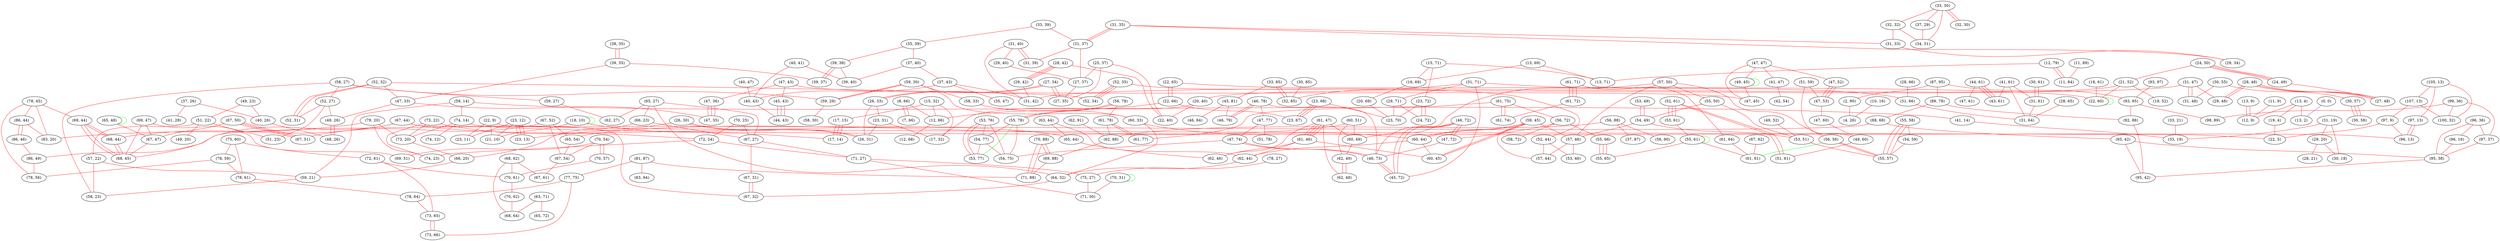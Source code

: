 graph "" {
"(87, 95)";
"(52, 35)";
"(57, 50)";
"(31, 19)";
"(13, 4)";
"(49, 23)";
"(19, 4)";
"(13, 69)";
"(40, 41)";
"(56, 78)";
"(15, 71)";
"(46, 78)";
"(58, 27)";
"(63, 71)";
"(70, 31)";
"(33, 30)";
"(24, 50)";
"(31, 71)";
"(67, 44)";
"(28, 48)";
"(65, 27)";
"(75, 60)";
"(78, 45)";
"(52, 32)";
"(55, 78)";
"(56, 88)";
"(8, 66)";
"(60, 51)";
"(51, 22)";
"(33, 39)";
"(56, 56)";
"(31, 35)";
"(22, 65)";
"(11, 89)";
"(105, 13)";
"(79, 20)";
"(86, 44)";
"(69, 44)";
"(81, 87)";
"(23, 72)";
"(69, 47)";
"(78, 59)";
"(93, 97)";
"(18, 61)";
"(47, 77)";
"(89, 78)";
"(70, 54)";
"(44, 61)";
"(88, 68)";
"(37, 29)";
"(52, 27)";
"(18, 10)";
"(33, 85)";
"(22, 66)";
"(55, 58)";
"(24, 49)";
"(29, 20)";
"(51, 59)";
"(67, 62)";
"(38, 35)";
"(45, 81)";
"(70, 25)";
"(47, 61)";
"(40, 47)";
"(52, 34)";
"(53, 49)";
"(27, 34)";
"(77, 75)";
"(99, 36)";
"(47, 47)";
"(55, 50)";
"(70, 88)";
"(62, 91)";
"(32, 32)";
"(31, 40)";
"(37, 26)";
"(29, 40)";
"(78, 61)";
"(31, 37)";
"(30, 55)";
"(51, 78)";
"(59, 45)";
"(41, 61)";
"(22, 9)";
"(0, 0)";
"(59, 30)";
"(49, 45)";
"(23, 12)";
"(53, 76)";
"(61, 47)";
"(68, 62)";
"(107, 13)";
"(63, 44)";
"(12, 79)";
"(52, 44)";
"(16, 69)";
"(59, 14)";
"(30, 85)";
"(28, 66)";
"(54, 59)";
"(28, 42)";
"(31, 47)";
"(47, 74)";
"(61, 75)";
"(96, 36)";
"(74, 14)";
"(46, 79)";
"(97, 9)";
"(21, 10)";
"(100, 32)";
"(54, 49)";
"(56, 72)";
"(59, 29)";
"(23, 68)";
"(39, 35)";
"(21, 52)";
"(26, 33)";
"(47, 52)";
"(73, 22)";
"(57, 46)";
"(11, 9)";
"(49, 52)";
"(47, 33)";
"(70, 57)";
"(26, 30)";
"(41, 28)";
"(57, 44)";
"(61, 78)";
"(35, 39)";
"(57, 22)";
"(46, 72)";
"(37, 40)";
"(52, 61)";
"(78, 64)";
"(54, 77)";
"(34, 31)";
"(25, 37)";
"(39, 38)";
"(53, 61)";
"(43, 61)";
"(66, 23)";
"(47, 43)";
"(65, 72)";
"(96, 16)";
"(47, 36)";
"(13, 9)";
"(37, 87)";
"(67, 27)";
"(83, 94)";
"(31, 33)";
"(53, 46)";
"(47, 53)";
"(32, 85)";
"(23, 31)";
"(73, 20)";
"(37, 43)";
"(15, 32)";
"(86, 46)";
"(27, 48)";
"(67, 50)";
"(39, 37)";
"(72, 61)";
"(49, 20)";
"(27, 37)";
"(72, 24)";
"(2, 90)";
"(30, 18)";
"(12, 9)";
"(62, 88)";
"(17, 15)";
"(67, 52)";
"(65, 44)";
"(61, 71)";
"(60, 49)";
"(61, 72)";
"(58, 33)";
"(41, 47)";
"(97, 13)";
"(86, 49)";
"(93, 95)";
"(83, 20)";
"(30, 61)";
"(68, 44)";
"(31, 66)";
"(20, 40)";
"(54, 75)";
"(11, 84)";
"(49, 26)";
"(42, 54)";
"(39, 40)";
"(29, 48)";
"(45, 43)";
"(47, 45)";
"(13, 2)";
"(70, 61)";
"(40, 43)";
"(55, 61)";
"(29, 42)";
"(69, 88)";
"(61, 46)";
"(60, 33)";
"(46, 84)";
"(60, 44)";
"(30, 57)";
"(12, 66)";
"(30, 58)";
"(41, 14)";
"(58, 72)";
"(10, 16)";
"(62, 49)";
"(56, 90)";
"(61, 64)";
"(70, 62)";
"(26, 31)";
"(67, 31)";
"(13, 71)";
"(47, 72)";
"(61, 77)";
"(65, 54)";
"(32, 30)";
"(46, 73)";
"(53, 51)";
"(19, 52)";
"(78, 27)";
"(67, 51)";
"(29, 71)";
"(62, 48)";
"(59, 27)";
"(67, 54)";
"(62, 44)";
"(71, 27)";
"(67, 61)";
"(93, 42)";
"(66, 20)";
"(55, 66)";
"(29, 34)";
"(74, 23)";
"(47, 35)";
"(22, 40)";
"(98, 89)";
"(75, 27)";
"(20, 69)";
"(51, 23)";
"(73, 65)";
"(68, 64)";
"(62, 46)";
"(33, 21)";
"(40, 26)";
"(31, 61)";
"(61, 61)";
"(59, 21)";
"(58, 23)";
"(23, 11)";
"(71, 88)";
"(4, 26)";
"(47, 60)";
"(97, 37)";
"(71, 30)";
"(12, 68)";
"(55, 65)";
"(17, 14)";
"(65, 48)";
"(31, 42)";
"(55, 57)";
"(62, 27)";
"(35, 47)";
"(24, 72)";
"(31, 39)";
"(67, 47)";
"(96, 13)";
"(17, 32)";
"(31, 48)";
"(95, 38)";
"(69, 51)";
"(68, 45)";
"(23, 67)";
"(78, 56)";
"(28, 65)";
"(44, 43)";
"(22, 60)";
"(27, 35)";
"(7, 66)";
"(92, 88)";
"(60, 45)";
"(49, 60)";
"(73, 66)";
"(52, 31)";
"(51, 61)";
"(64, 32)";
"(74, 12)";
"(22, 5)";
"(58, 30)";
"(28, 21)";
"(67, 32)";
"(33, 19)";
"(48, 26)";
"(45, 72)";
"(61, 74)";
"(23, 70)";
"(23, 13)";
"(31, 64)";
"(53, 77)";
"(95, 42)";
"(87, 95)" -- "(93, 95)"  [color=red, key=0, weight=1];
"(87, 95)" -- "(89, 78)"  [color=red, key=0, weight=1];
"(87, 95)" -- "(2, 90)"  [color=red, key=0, weight=1];
"(52, 35)" -- "(52, 34)"  [color=red, key=0, weight=1];
"(52, 35)" -- "(52, 34)"  [color=red, key=1, weight=1];
"(52, 35)" -- "(52, 34)"  [color=red, key=2, weight=1];
"(52, 35)" -- "(52, 44)"  [color=red, key=0, weight=1];
"(57, 50)" -- "(57, 46)"  [color=red, key=0, weight=1];
"(57, 50)" -- "(56, 56)"  [color=red, key=0, weight=1];
"(57, 50)" -- "(60, 49)"  [color=red, key=0, weight=1];
"(57, 50)" -- "(55, 50)"  [color=red, key=0, weight=1];
"(31, 19)" -- "(30, 18)"  [color=red, key=0, weight=1];
"(31, 19)" -- "(29, 20)"  [color=red, key=0, weight=1];
"(31, 19)" -- "(33, 19)"  [color=red, key=0, weight=1];
"(13, 4)" -- "(13, 2)"  [color=red, key=0, weight=1];
"(13, 4)" -- "(12, 9)"  [color=red, key=0, weight=1];
"(13, 4)" -- "(19, 4)"  [color=red, key=0, weight=1];
"(49, 23)" -- "(40, 26)"  [color=red, key=0, weight=1];
"(49, 23)" -- "(51, 22)"  [color=red, key=0, weight=1];
"(19, 4)" -- "(22, 5)"  [color=red, key=0, weight=1];
"(13, 69)" -- "(13, 71)"  [color=red, key=0, weight=1];
"(13, 69)" -- "(16, 69)"  [color=red, key=0, weight=1];
"(40, 41)" -- "(40, 43)"  [color=red, key=0, weight=1];
"(40, 41)" -- "(39, 40)"  [color=red, key=0, weight=1];
"(56, 78)" -- "(61, 78)"  [color=red, key=0, weight=1];
"(56, 78)" -- "(55, 78)"  [color=red, key=0, weight=1];
"(56, 78)" -- "(55, 78)"  [color=red, key=1, weight=1];
"(15, 71)" -- "(16, 69)"  [color=red, key=0, weight=1];
"(15, 71)" -- "(13, 71)"  [color=red, key=0, weight=1];
"(15, 71)" -- "(23, 72)"  [color=red, key=0, weight=1];
"(46, 78)" -- "(46, 73)"  [color=red, key=0, weight=1];
"(46, 78)" -- "(47, 77)"  [color=red, key=0, weight=1];
"(46, 78)" -- "(46, 79)"  [color=red, key=0, weight=1];
"(46, 78)" -- "(46, 79)"  [color=red, key=1, weight=1];
"(58, 27)" -- "(58, 23)"  [color=red, key=0, weight=1];
"(58, 27)" -- "(59, 27)"  [color=red, key=0, weight=1];
"(58, 27)" -- "(52, 27)"  [color=red, key=0, weight=1];
"(58, 27)" -- "(59, 29)"  [color=red, key=0, weight=1];
"(63, 71)" -- "(65, 72)"  [color=red, key=0, weight=1];
"(63, 71)" -- "(68, 64)"  [color=red, key=0, weight=1];
"(70, 31)" -- "(71, 30)"  [color=red, key=0, weight=1];
"(70, 31)" -- "(70, 31)"  [color=green, key=0, weight=2];
"(33, 30)" -- "(34, 31)"  [color=red, key=0, weight=1];
"(33, 30)" -- "(32, 30)"  [color=red, key=0, weight=1];
"(33, 30)" -- "(32, 30)"  [color=red, key=1, weight=1];
"(33, 30)" -- "(32, 32)"  [color=red, key=0, weight=1];
"(33, 30)" -- "(37, 29)"  [color=red, key=0, weight=1];
"(24, 50)" -- "(24, 49)"  [color=red, key=0, weight=1];
"(24, 50)" -- "(24, 49)"  [color=red, key=1, weight=1];
"(24, 50)" -- "(24, 49)"  [color=red, key=2, weight=1];
"(24, 50)" -- "(21, 52)"  [color=red, key=0, weight=1];
"(31, 71)" -- "(29, 71)"  [color=red, key=0, weight=1];
"(31, 71)" -- "(32, 85)"  [color=red, key=0, weight=1];
"(31, 71)" -- "(31, 66)"  [color=red, key=0, weight=1];
"(31, 71)" -- "(45, 72)"  [color=red, key=0, weight=1];
"(67, 44)" -- "(67, 32)"  [color=red, key=0, weight=1];
"(67, 44)" -- "(68, 45)"  [color=red, key=0, weight=1];
"(67, 44)" -- "(68, 44)"  [color=red, key=0, weight=1];
"(67, 44)" -- "(65, 44)"  [color=red, key=0, weight=1];
"(28, 48)" -- "(27, 48)"  [color=red, key=0, weight=1];
"(28, 48)" -- "(27, 48)"  [color=red, key=1, weight=1];
"(28, 48)" -- "(27, 48)"  [color=red, key=2, weight=1];
"(28, 48)" -- "(29, 48)"  [color=red, key=0, weight=1];
"(28, 48)" -- "(29, 48)"  [color=red, key=1, weight=1];
"(65, 27)" -- "(66, 23)"  [color=red, key=0, weight=1];
"(65, 27)" -- "(62, 27)"  [color=red, key=0, weight=1];
"(65, 27)" -- "(64, 32)"  [color=red, key=0, weight=1];
"(65, 27)" -- "(67, 27)"  [color=red, key=0, weight=1];
"(75, 60)" -- "(78, 59)"  [color=red, key=0, weight=1];
"(75, 60)" -- "(72, 61)"  [color=red, key=0, weight=1];
"(75, 60)" -- "(78, 61)"  [color=red, key=0, weight=1];
"(78, 45)" -- "(86, 44)"  [color=red, key=0, weight=1];
"(78, 45)" -- "(69, 44)"  [color=red, key=0, weight=1];
"(78, 45)" -- "(83, 20)"  [color=red, key=0, weight=1];
"(78, 45)" -- "(78, 56)"  [color=red, key=0, weight=1];
"(52, 32)" -- "(52, 34)"  [color=red, key=0, weight=1];
"(52, 32)" -- "(52, 31)"  [color=red, key=0, weight=1];
"(52, 32)" -- "(52, 31)"  [color=red, key=1, weight=1];
"(52, 32)" -- "(47, 33)"  [color=red, key=0, weight=1];
"(55, 78)" -- "(54, 75)"  [color=red, key=0, weight=1];
"(55, 78)" -- "(53, 77)"  [color=green, key=0, weight=2];
"(55, 78)" -- "(54, 77)"  [color=red, key=0, weight=1];
"(56, 88)" -- "(37, 87)"  [color=red, key=0, weight=1];
"(56, 88)" -- "(62, 88)"  [color=red, key=0, weight=1];
"(56, 88)" -- "(56, 90)"  [color=red, key=0, weight=1];
"(8, 66)" -- "(12, 66)"  [color=red, key=0, weight=1];
"(8, 66)" -- "(7, 66)"  [color=red, key=0, weight=1];
"(8, 66)" -- "(7, 66)"  [color=red, key=1, weight=1];
"(60, 51)" -- "(65, 54)"  [color=red, key=0, weight=1];
"(60, 51)" -- "(62, 49)"  [color=red, key=0, weight=1];
"(60, 51)" -- "(60, 49)"  [color=red, key=0, weight=1];
"(51, 22)" -- "(51, 23)"  [color=red, key=0, weight=1];
"(51, 22)" -- "(57, 22)"  [color=red, key=0, weight=1];
"(51, 22)" -- "(49, 20)"  [color=red, key=0, weight=1];
"(33, 39)" -- "(35, 39)"  [color=red, key=0, weight=1];
"(33, 39)" -- "(31, 37)"  [color=red, key=0, weight=1];
"(56, 56)" -- "(61, 61)"  [color=green, key=0, weight=2];
"(56, 56)" -- "(55, 57)"  [color=red, key=0, weight=1];
"(56, 56)" -- "(55, 57)"  [color=red, key=1, weight=1];
"(31, 35)" -- "(31, 37)"  [color=red, key=0, weight=1];
"(31, 35)" -- "(31, 37)"  [color=red, key=1, weight=1];
"(31, 35)" -- "(29, 34)"  [color=red, key=0, weight=1];
"(31, 35)" -- "(31, 33)"  [color=red, key=0, weight=1];
"(22, 65)" -- "(22, 60)"  [color=red, key=0, weight=1];
"(22, 65)" -- "(22, 66)"  [color=red, key=0, weight=1];
"(22, 65)" -- "(22, 66)"  [color=red, key=1, weight=1];
"(11, 89)" -- "(11, 84)"  [color=red, key=0, weight=1];
"(105, 13)" -- "(97, 13)"  [color=red, key=0, weight=1];
"(105, 13)" -- "(100, 32)"  [color=red, key=0, weight=1];
"(105, 13)" -- "(107, 13)"  [color=red, key=0, weight=1];
"(79, 20)" -- "(74, 23)"  [color=red, key=0, weight=1];
"(79, 20)" -- "(83, 20)"  [color=red, key=0, weight=1];
"(79, 20)" -- "(73, 20)"  [color=red, key=0, weight=1];
"(86, 44)" -- "(83, 20)"  [color=red, key=0, weight=1];
"(86, 44)" -- "(86, 46)"  [color=red, key=0, weight=1];
"(86, 44)" -- "(86, 46)"  [color=red, key=1, weight=1];
"(69, 44)" -- "(68, 45)"  [color=red, key=0, weight=1];
"(69, 44)" -- "(68, 45)"  [color=red, key=1, weight=1];
"(69, 44)" -- "(68, 44)"  [color=red, key=0, weight=1];
"(69, 44)" -- "(68, 44)"  [color=red, key=1, weight=1];
"(81, 87)" -- "(71, 88)"  [color=red, key=0, weight=1];
"(81, 87)" -- "(83, 94)"  [color=red, key=0, weight=1];
"(81, 87)" -- "(77, 75)"  [color=red, key=0, weight=1];
"(23, 72)" -- "(23, 70)"  [color=red, key=0, weight=1];
"(23, 72)" -- "(24, 72)"  [color=red, key=0, weight=1];
"(23, 72)" -- "(24, 72)"  [color=red, key=1, weight=1];
"(69, 47)" -- "(68, 45)"  [color=red, key=0, weight=1];
"(69, 47)" -- "(67, 47)"  [color=red, key=0, weight=1];
"(69, 47)" -- "(69, 51)"  [color=red, key=0, weight=1];
"(78, 59)" -- "(78, 56)"  [color=red, key=0, weight=1];
"(78, 59)" -- "(78, 61)"  [color=red, key=0, weight=1];
"(93, 97)" -- "(93, 95)"  [color=red, key=0, weight=1];
"(18, 61)" -- "(22, 60)"  [color=red, key=0, weight=1];
"(47, 77)" -- "(51, 78)"  [color=red, key=0, weight=1];
"(47, 77)" -- "(47, 74)"  [color=red, key=0, weight=1];
"(89, 78)" -- "(88, 68)"  [color=red, key=0, weight=1];
"(89, 78)" -- "(92, 88)"  [color=red, key=0, weight=1];
"(70, 54)" -- "(70, 57)"  [color=red, key=0, weight=1];
"(70, 54)" -- "(70, 57)"  [color=red, key=1, weight=1];
"(70, 54)" -- "(67, 54)"  [color=red, key=0, weight=1];
"(70, 54)" -- "(69, 51)"  [color=red, key=0, weight=1];
"(44, 61)" -- "(47, 61)"  [color=red, key=0, weight=1];
"(44, 61)" -- "(43, 61)"  [color=red, key=0, weight=1];
"(44, 61)" -- "(43, 61)"  [color=red, key=1, weight=1];
"(44, 61)" -- "(43, 61)"  [color=red, key=2, weight=1];
"(88, 68)" -- "(86, 49)"  [color=red, key=0, weight=1];
"(88, 68)" -- "(93, 42)"  [color=red, key=0, weight=1];
"(37, 29)" -- "(34, 31)"  [color=red, key=0, weight=1];
"(52, 27)" -- "(49, 26)"  [color=red, key=0, weight=1];
"(52, 27)" -- "(51, 23)"  [color=red, key=0, weight=1];
"(52, 27)" -- "(52, 31)"  [color=red, key=0, weight=1];
"(18, 10)" -- "(21, 10)"  [color=red, key=0, weight=1];
"(18, 10)" -- "(17, 14)"  [color=red, key=0, weight=1];
"(18, 10)" -- "(18, 10)"  [color=green, key=0, weight=2];
"(33, 85)" -- "(45, 81)"  [color=red, key=0, weight=1];
"(33, 85)" -- "(32, 85)"  [color=red, key=0, weight=1];
"(33, 85)" -- "(32, 85)"  [color=red, key=1, weight=1];
"(22, 66)" -- "(12, 66)"  [color=red, key=0, weight=1];
"(22, 66)" -- "(23, 67)"  [color=red, key=0, weight=1];
"(55, 58)" -- "(54, 59)"  [color=red, key=0, weight=1];
"(55, 58)" -- "(55, 57)"  [color=red, key=0, weight=1];
"(55, 58)" -- "(55, 57)"  [color=red, key=1, weight=1];
"(55, 58)" -- "(55, 57)"  [color=red, key=2, weight=1];
"(24, 49)" -- "(27, 48)"  [color=red, key=0, weight=1];
"(29, 20)" -- "(28, 21)"  [color=red, key=0, weight=1];
"(29, 20)" -- "(30, 18)"  [color=red, key=0, weight=1];
"(51, 59)" -- "(47, 53)"  [color=red, key=0, weight=1];
"(51, 59)" -- "(49, 60)"  [color=red, key=0, weight=1];
"(67, 62)" -- "(61, 61)"  [color=red, key=0, weight=1];
"(38, 35)" -- "(39, 35)"  [color=red, key=0, weight=1];
"(38, 35)" -- "(39, 35)"  [color=red, key=1, weight=1];
"(45, 81)" -- "(46, 79)"  [color=red, key=0, weight=1];
"(45, 81)" -- "(46, 84)"  [color=red, key=0, weight=1];
"(70, 25)" -- "(72, 24)"  [color=red, key=0, weight=1];
"(70, 25)" -- "(67, 27)"  [color=red, key=0, weight=1];
"(40, 47)" -- "(40, 43)"  [color=red, key=0, weight=1];
"(53, 49)" -- "(54, 49)"  [color=red, key=0, weight=1];
"(53, 49)" -- "(54, 49)"  [color=red, key=1, weight=1];
"(27, 34)" -- "(27, 35)"  [color=red, key=0, weight=1];
"(27, 34)" -- "(27, 35)"  [color=red, key=1, weight=1];
"(27, 34)" -- "(26, 33)"  [color=red, key=0, weight=1];
"(27, 34)" -- "(26, 33)"  [color=red, key=1, weight=1];
"(77, 75)" -- "(73, 66)"  [color=red, key=0, weight=1];
"(77, 75)" -- "(78, 64)"  [color=red, key=0, weight=1];
"(99, 36)" -- "(97, 37)"  [color=red, key=0, weight=1];
"(99, 36)" -- "(98, 89)"  [color=red, key=0, weight=1];
"(99, 36)" -- "(100, 32)"  [color=red, key=0, weight=1];
"(47, 47)" -- "(47, 52)"  [color=red, key=0, weight=1];
"(47, 47)" -- "(49, 45)"  [color=red, key=0, weight=1];
"(47, 47)" -- "(47, 45)"  [color=red, key=0, weight=1];
"(47, 47)" -- "(41, 47)"  [color=red, key=0, weight=1];
"(55, 50)" -- "(54, 49)"  [color=red, key=0, weight=1];
"(55, 50)" -- "(53, 51)"  [color=red, key=0, weight=1];
"(70, 88)" -- "(71, 88)"  [color=red, key=0, weight=1];
"(70, 88)" -- "(71, 88)"  [color=red, key=1, weight=1];
"(70, 88)" -- "(69, 88)"  [color=red, key=0, weight=1];
"(70, 88)" -- "(69, 88)"  [color=red, key=1, weight=1];
"(62, 91)" -- "(62, 88)"  [color=red, key=0, weight=1];
"(32, 32)" -- "(34, 31)"  [color=red, key=0, weight=1];
"(32, 32)" -- "(31, 33)"  [color=red, key=0, weight=1];
"(31, 40)" -- "(29, 40)"  [color=red, key=0, weight=1];
"(31, 40)" -- "(31, 42)"  [color=red, key=0, weight=1];
"(31, 40)" -- "(31, 39)"  [color=red, key=0, weight=1];
"(31, 40)" -- "(31, 39)"  [color=red, key=1, weight=1];
"(37, 26)" -- "(40, 26)"  [color=red, key=0, weight=1];
"(37, 26)" -- "(41, 28)"  [color=red, key=0, weight=1];
"(29, 40)" -- "(27, 37)"  [color=red, key=0, weight=1];
"(78, 61)" -- "(78, 64)"  [color=red, key=0, weight=1];
"(31, 37)" -- "(31, 39)"  [color=red, key=0, weight=1];
"(31, 37)" -- "(27, 37)"  [color=red, key=0, weight=1];
"(30, 55)" -- "(30, 57)"  [color=red, key=0, weight=1];
"(30, 55)" -- "(31, 48)"  [color=red, key=0, weight=1];
"(59, 45)" -- "(60, 45)"  [color=red, key=0, weight=1];
"(59, 45)" -- "(60, 45)"  [color=red, key=1, weight=1];
"(59, 45)" -- "(60, 44)"  [color=red, key=0, weight=1];
"(59, 45)" -- "(60, 44)"  [color=red, key=1, weight=1];
"(59, 45)" -- "(57, 46)"  [color=red, key=0, weight=1];
"(59, 45)" -- "(57, 44)"  [color=red, key=0, weight=1];
"(41, 61)" -- "(31, 61)"  [color=red, key=0, weight=1];
"(41, 61)" -- "(31, 64)"  [color=red, key=0, weight=1];
"(41, 61)" -- "(43, 61)"  [color=red, key=0, weight=1];
"(22, 9)" -- "(23, 11)"  [color=red, key=0, weight=1];
"(22, 9)" -- "(21, 10)"  [color=red, key=0, weight=1];
"(22, 9)" -- "(22, 5)"  [color=red, key=0, weight=1];
"(0, 0)" -- "(13, 2)"  [color=purple, key=0, weight=4];
"(59, 30)" -- "(60, 33)"  [color=red, key=0, weight=1];
"(59, 30)" -- "(58, 33)"  [color=red, key=0, weight=1];
"(59, 30)" -- "(59, 29)"  [color=red, key=0, weight=1];
"(59, 30)" -- "(59, 29)"  [color=red, key=1, weight=1];
"(49, 45)" -- "(49, 45)"  [color=green, key=0, weight=2];
"(49, 45)" -- "(47, 45)"  [color=red, key=0, weight=1];
"(23, 12)" -- "(23, 11)"  [color=red, key=0, weight=1];
"(23, 12)" -- "(23, 13)"  [color=red, key=0, weight=1];
"(23, 12)" -- "(23, 13)"  [color=red, key=1, weight=1];
"(23, 12)" -- "(23, 13)"  [color=red, key=2, weight=1];
"(23, 12)" -- "(21, 10)"  [color=red, key=0, weight=1];
"(53, 76)" -- "(54, 75)"  [color=red, key=0, weight=1];
"(53, 76)" -- "(53, 77)"  [color=red, key=0, weight=1];
"(53, 76)" -- "(53, 77)"  [color=red, key=1, weight=1];
"(53, 76)" -- "(54, 77)"  [color=red, key=0, weight=1];
"(61, 47)" -- "(61, 46)"  [color=red, key=0, weight=1];
"(61, 47)" -- "(61, 46)"  [color=red, key=1, weight=1];
"(61, 47)" -- "(61, 46)"  [color=red, key=2, weight=1];
"(61, 47)" -- "(61, 46)"  [color=red, key=3, weight=1];
"(61, 47)" -- "(60, 49)"  [color=red, key=0, weight=1];
"(61, 47)" -- "(62, 48)"  [color=red, key=0, weight=1];
"(61, 47)" -- "(62, 46)"  [color=red, key=0, weight=1];
"(68, 62)" -- "(67, 61)"  [color=red, key=0, weight=1];
"(68, 62)" -- "(70, 61)"  [color=red, key=0, weight=1];
"(68, 62)" -- "(68, 64)"  [color=red, key=0, weight=1];
"(107, 13)" -- "(97, 9)"  [color=red, key=0, weight=1];
"(107, 13)" -- "(100, 32)"  [color=red, key=0, weight=1];
"(63, 44)" -- "(62, 44)"  [color=red, key=0, weight=1];
"(63, 44)" -- "(65, 44)"  [color=red, key=0, weight=1];
"(12, 79)" -- "(13, 71)"  [color=red, key=0, weight=1];
"(12, 79)" -- "(11, 84)"  [color=red, key=0, weight=1];
"(12, 79)" -- "(11, 84)"  [color=red, key=1, weight=1];
"(52, 44)" -- "(53, 46)"  [color=red, key=0, weight=1];
"(52, 44)" -- "(57, 44)"  [color=red, key=0, weight=1];
"(16, 69)" -- "(20, 69)"  [color=red, key=0, weight=1];
"(59, 14)" -- "(74, 14)"  [color=red, key=0, weight=1];
"(59, 14)" -- "(41, 14)"  [color=red, key=0, weight=1];
"(59, 14)" -- "(59, 21)"  [color=red, key=0, weight=1];
"(30, 85)" -- "(32, 85)"  [color=red, key=0, weight=1];
"(28, 66)" -- "(31, 66)"  [color=red, key=0, weight=1];
"(54, 59)" -- "(55, 57)"  [color=red, key=0, weight=1];
"(28, 42)" -- "(29, 42)"  [color=red, key=0, weight=1];
"(28, 42)" -- "(29, 42)"  [color=red, key=1, weight=1];
"(28, 42)" -- "(29, 42)"  [color=red, key=2, weight=1];
"(28, 42)" -- "(22, 40)"  [color=red, key=0, weight=1];
"(31, 47)" -- "(31, 48)"  [color=red, key=0, weight=1];
"(31, 47)" -- "(31, 48)"  [color=red, key=1, weight=1];
"(31, 47)" -- "(29, 48)"  [color=red, key=0, weight=1];
"(31, 47)" -- "(31, 42)"  [color=red, key=0, weight=1];
"(47, 74)" -- "(54, 75)"  [color=red, key=0, weight=1];
"(47, 74)" -- "(46, 73)"  [color=red, key=0, weight=1];
"(47, 74)" -- "(46, 73)"  [color=red, key=1, weight=1];
"(61, 75)" -- "(56, 72)"  [color=red, key=0, weight=1];
"(61, 75)" -- "(61, 74)"  [color=red, key=0, weight=1];
"(61, 75)" -- "(61, 74)"  [color=red, key=1, weight=1];
"(61, 75)" -- "(61, 77)"  [color=red, key=0, weight=1];
"(96, 36)" -- "(97, 37)"  [color=red, key=0, weight=1];
"(96, 36)" -- "(95, 38)"  [color=red, key=0, weight=1];
"(96, 36)" -- "(96, 16)"  [color=red, key=0, weight=1];
"(74, 14)" -- "(96, 13)"  [color=red, key=0, weight=1];
"(74, 14)" -- "(73, 20)"  [color=red, key=0, weight=1];
"(74, 14)" -- "(74, 12)"  [color=red, key=0, weight=1];
"(97, 9)" -- "(96, 13)"  [color=red, key=0, weight=1];
"(97, 9)" -- "(22, 5)"  [color=red, key=0, weight=1];
"(54, 49)" -- "(57, 46)"  [color=red, key=0, weight=1];
"(54, 49)" -- "(53, 51)"  [color=red, key=0, weight=1];
"(56, 72)" -- "(58, 72)"  [color=red, key=0, weight=1];
"(56, 72)" -- "(47, 72)"  [color=red, key=0, weight=1];
"(56, 72)" -- "(55, 66)"  [color=red, key=0, weight=1];
"(59, 29)" -- "(58, 30)"  [color=red, key=0, weight=1];
"(23, 68)" -- "(23, 67)"  [color=red, key=0, weight=1];
"(23, 68)" -- "(23, 67)"  [color=red, key=1, weight=1];
"(23, 68)" -- "(23, 67)"  [color=red, key=2, weight=1];
"(23, 68)" -- "(23, 70)"  [color=red, key=0, weight=1];
"(39, 35)" -- "(39, 37)"  [color=red, key=0, weight=1];
"(39, 35)" -- "(47, 33)"  [color=red, key=0, weight=1];
"(21, 52)" -- "(22, 60)"  [color=red, key=0, weight=1];
"(21, 52)" -- "(19, 52)"  [color=red, key=0, weight=1];
"(21, 52)" -- "(20, 40)"  [color=red, key=0, weight=1];
"(26, 33)" -- "(26, 31)"  [color=red, key=0, weight=1];
"(26, 33)" -- "(23, 31)"  [color=red, key=0, weight=1];
"(47, 52)" -- "(47, 53)"  [color=red, key=0, weight=1];
"(47, 52)" -- "(47, 53)"  [color=red, key=1, weight=1];
"(47, 52)" -- "(47, 53)"  [color=red, key=2, weight=1];
"(73, 22)" -- "(74, 23)"  [color=red, key=0, weight=1];
"(73, 22)" -- "(72, 24)"  [color=red, key=0, weight=1];
"(73, 22)" -- "(73, 20)"  [color=red, key=0, weight=1];
"(57, 46)" -- "(53, 46)"  [color=red, key=0, weight=1];
"(57, 46)" -- "(57, 44)"  [color=red, key=0, weight=1];
"(11, 9)" -- "(12, 9)"  [color=red, key=0, weight=1];
"(49, 52)" -- "(53, 51)"  [color=red, key=0, weight=1];
"(47, 33)" -- "(49, 26)"  [color=red, key=0, weight=1];
"(47, 33)" -- "(47, 35)"  [color=red, key=0, weight=1];
"(70, 57)" -- "(70, 61)"  [color=red, key=0, weight=1];
"(26, 30)" -- "(26, 31)"  [color=red, key=0, weight=1];
"(26, 30)" -- "(26, 31)"  [color=red, key=1, weight=1];
"(26, 30)" -- "(23, 13)"  [color=red, key=0, weight=1];
"(61, 78)" -- "(61, 77)"  [color=red, key=0, weight=1];
"(61, 78)" -- "(61, 77)"  [color=red, key=1, weight=1];
"(61, 78)" -- "(62, 88)"  [color=red, key=0, weight=1];
"(35, 39)" -- "(39, 38)"  [color=red, key=0, weight=1];
"(35, 39)" -- "(37, 40)"  [color=red, key=0, weight=1];
"(57, 22)" -- "(58, 23)"  [color=red, key=0, weight=1];
"(57, 22)" -- "(59, 21)"  [color=red, key=0, weight=1];
"(46, 72)" -- "(46, 73)"  [color=red, key=0, weight=1];
"(46, 72)" -- "(47, 72)"  [color=red, key=0, weight=1];
"(46, 72)" -- "(47, 72)"  [color=red, key=1, weight=1];
"(46, 72)" -- "(45, 72)"  [color=red, key=0, weight=1];
"(46, 72)" -- "(45, 72)"  [color=red, key=1, weight=1];
"(37, 40)" -- "(39, 40)"  [color=red, key=0, weight=1];
"(37, 40)" -- "(37, 43)"  [color=red, key=0, weight=1];
"(52, 61)" -- "(53, 61)"  [color=red, key=0, weight=1];
"(52, 61)" -- "(53, 61)"  [color=red, key=1, weight=1];
"(52, 61)" -- "(53, 61)"  [color=red, key=2, weight=1];
"(52, 61)" -- "(51, 61)"  [color=red, key=0, weight=1];
"(52, 61)" -- "(51, 61)"  [color=red, key=1, weight=1];
"(78, 64)" -- "(73, 65)"  [color=red, key=0, weight=1];
"(54, 77)" -- "(54, 75)"  [color=red, key=0, weight=1];
"(54, 77)" -- "(53, 77)"  [color=red, key=0, weight=1];
"(25, 37)" -- "(27, 35)"  [color=red, key=0, weight=1];
"(25, 37)" -- "(22, 40)"  [color=red, key=0, weight=1];
"(25, 37)" -- "(27, 37)"  [color=red, key=0, weight=1];
"(39, 38)" -- "(39, 37)"  [color=red, key=0, weight=1];
"(39, 38)" -- "(39, 37)"  [color=red, key=1, weight=1];
"(39, 38)" -- "(39, 40)"  [color=red, key=0, weight=1];
"(53, 61)" -- "(55, 61)"  [color=red, key=0, weight=1];
"(66, 23)" -- "(66, 20)"  [color=red, key=0, weight=1];
"(66, 23)" -- "(67, 27)"  [color=red, key=0, weight=1];
"(47, 43)" -- "(47, 36)"  [color=red, key=0, weight=1];
"(47, 43)" -- "(47, 45)"  [color=red, key=0, weight=1];
"(47, 43)" -- "(45, 43)"  [color=red, key=0, weight=1];
"(96, 16)" -- "(95, 38)"  [color=red, key=0, weight=1];
"(47, 36)" -- "(47, 35)"  [color=red, key=0, weight=1];
"(47, 36)" -- "(47, 35)"  [color=red, key=1, weight=1];
"(47, 36)" -- "(47, 35)"  [color=red, key=2, weight=1];
"(13, 9)" -- "(12, 9)"  [color=red, key=0, weight=1];
"(13, 9)" -- "(12, 9)"  [color=red, key=1, weight=1];
"(67, 27)" -- "(67, 31)"  [color=red, key=0, weight=1];
"(67, 27)" -- "(71, 27)"  [color=red, key=0, weight=1];
"(31, 33)" -- "(29, 34)"  [color=red, key=0, weight=1];
"(47, 53)" -- "(47, 60)"  [color=red, key=0, weight=1];
"(23, 31)" -- "(26, 31)"  [color=red, key=0, weight=1];
"(23, 31)" -- "(17, 32)"  [color=red, key=0, weight=1];
"(73, 20)" -- "(66, 20)"  [color=red, key=0, weight=1];
"(37, 43)" -- "(35, 47)"  [color=red, key=0, weight=1];
"(37, 43)" -- "(40, 43)"  [color=red, key=0, weight=1];
"(37, 43)" -- "(31, 42)"  [color=red, key=0, weight=1];
"(15, 32)" -- "(12, 66)"  [color=red, key=0, weight=1];
"(15, 32)" -- "(17, 32)"  [color=red, key=0, weight=1];
"(15, 32)" -- "(17, 15)"  [color=red, key=0, weight=1];
"(86, 46)" -- "(86, 49)"  [color=red, key=0, weight=1];
"(67, 50)" -- "(67, 47)"  [color=red, key=0, weight=1];
"(67, 50)" -- "(67, 51)"  [color=red, key=0, weight=1];
"(67, 50)" -- "(67, 51)"  [color=red, key=1, weight=1];
"(67, 50)" -- "(67, 51)"  [color=red, key=2, weight=1];
"(72, 61)" -- "(73, 65)"  [color=red, key=0, weight=1];
"(72, 61)" -- "(70, 61)"  [color=red, key=0, weight=1];
"(27, 37)" -- "(27, 35)"  [color=red, key=0, weight=1];
"(72, 24)" -- "(74, 23)"  [color=red, key=0, weight=1];
"(72, 24)" -- "(71, 27)"  [color=red, key=0, weight=1];
"(2, 90)" -- "(4, 26)"  [color=red, key=0, weight=1];
"(62, 88)" -- "(69, 88)"  [color=red, key=0, weight=1];
"(17, 15)" -- "(17, 14)"  [color=red, key=0, weight=1];
"(17, 15)" -- "(17, 14)"  [color=red, key=1, weight=1];
"(17, 15)" -- "(17, 14)"  [color=red, key=2, weight=1];
"(67, 52)" -- "(65, 54)"  [color=red, key=0, weight=1];
"(67, 52)" -- "(67, 51)"  [color=red, key=0, weight=1];
"(67, 52)" -- "(67, 54)"  [color=red, key=0, weight=1];
"(65, 44)" -- "(62, 46)"  [color=red, key=0, weight=1];
"(61, 71)" -- "(61, 64)"  [color=red, key=0, weight=1];
"(61, 71)" -- "(61, 72)"  [color=red, key=0, weight=1];
"(61, 71)" -- "(61, 72)"  [color=red, key=1, weight=1];
"(61, 71)" -- "(61, 72)"  [color=red, key=2, weight=1];
"(60, 49)" -- "(62, 49)"  [color=red, key=0, weight=1];
"(61, 72)" -- "(61, 74)"  [color=red, key=0, weight=1];
"(58, 33)" -- "(60, 33)"  [color=red, key=0, weight=1];
"(41, 47)" -- "(42, 54)"  [color=red, key=0, weight=1];
"(97, 13)" -- "(96, 13)"  [color=red, key=0, weight=1];
"(97, 13)" -- "(96, 13)"  [color=red, key=1, weight=1];
"(86, 49)" -- "(78, 56)"  [color=red, key=0, weight=1];
"(93, 95)" -- "(98, 89)"  [color=red, key=0, weight=1];
"(93, 95)" -- "(92, 88)"  [color=red, key=0, weight=1];
"(30, 61)" -- "(31, 61)"  [color=red, key=0, weight=1];
"(30, 61)" -- "(31, 61)"  [color=red, key=1, weight=1];
"(68, 44)" -- "(68, 45)"  [color=red, key=0, weight=1];
"(68, 44)" -- "(68, 45)"  [color=red, key=1, weight=1];
"(31, 66)" -- "(31, 64)"  [color=red, key=0, weight=1];
"(20, 40)" -- "(17, 32)"  [color=red, key=0, weight=1];
"(20, 40)" -- "(22, 40)"  [color=red, key=0, weight=1];
"(49, 26)" -- "(48, 26)"  [color=red, key=0, weight=1];
"(49, 26)" -- "(48, 26)"  [color=red, key=1, weight=1];
"(45, 43)" -- "(44, 43)"  [color=red, key=0, weight=1];
"(45, 43)" -- "(44, 43)"  [color=red, key=1, weight=1];
"(45, 43)" -- "(44, 43)"  [color=red, key=2, weight=1];
"(70, 61)" -- "(70, 62)"  [color=red, key=0, weight=1];
"(40, 43)" -- "(44, 43)"  [color=red, key=0, weight=1];
"(55, 61)" -- "(61, 61)"  [color=red, key=0, weight=1];
"(55, 61)" -- "(55, 61)"  [color=green, key=0, weight=2];
"(55, 61)" -- "(55, 65)"  [color=red, key=0, weight=1];
"(29, 42)" -- "(31, 42)"  [color=red, key=0, weight=1];
"(69, 88)" -- "(71, 88)"  [color=red, key=0, weight=1];
"(61, 46)" -- "(60, 45)"  [color=red, key=0, weight=1];
"(61, 46)" -- "(62, 44)"  [color=red, key=0, weight=1];
"(61, 46)" -- "(62, 46)"  [color=red, key=0, weight=1];
"(60, 33)" -- "(60, 44)"  [color=red, key=0, weight=1];
"(60, 33)" -- "(64, 32)"  [color=red, key=0, weight=1];
"(60, 44)" -- "(60, 45)"  [color=red, key=0, weight=1];
"(60, 44)" -- "(62, 44)"  [color=red, key=0, weight=1];
"(30, 57)" -- "(30, 58)"  [color=red, key=0, weight=1];
"(30, 57)" -- "(30, 58)"  [color=red, key=1, weight=1];
"(30, 57)" -- "(30, 58)"  [color=red, key=2, weight=1];
"(12, 66)" -- "(12, 68)"  [color=red, key=0, weight=1];
"(41, 14)" -- "(33, 19)"  [color=red, key=0, weight=1];
"(10, 16)" -- "(4, 26)"  [color=red, key=0, weight=1];
"(62, 49)" -- "(62, 48)"  [color=red, key=0, weight=1];
"(62, 49)" -- "(62, 48)"  [color=red, key=1, weight=1];
"(61, 64)" -- "(61, 61)"  [color=red, key=0, weight=1];
"(70, 62)" -- "(68, 64)"  [color=red, key=0, weight=1];
"(67, 31)" -- "(67, 32)"  [color=red, key=0, weight=1];
"(67, 31)" -- "(67, 32)"  [color=red, key=1, weight=1];
"(47, 72)" -- "(46, 73)"  [color=red, key=0, weight=1];
"(65, 54)" -- "(67, 54)"  [color=red, key=0, weight=1];
"(46, 73)" -- "(45, 72)"  [color=red, key=0, weight=1];
"(46, 73)" -- "(45, 72)"  [color=red, key=1, weight=1];
"(53, 51)" -- "(55, 57)"  [color=red, key=0, weight=1];
"(78, 27)" -- "(75, 27)"  [color=red, key=0, weight=1];
"(29, 71)" -- "(23, 70)"  [color=red, key=0, weight=1];
"(29, 71)" -- "(24, 72)"  [color=red, key=0, weight=1];
"(59, 27)" -- "(62, 27)"  [color=red, key=0, weight=1];
"(67, 54)" -- "(67, 61)"  [color=red, key=0, weight=1];
"(62, 44)" -- "(64, 32)"  [color=red, key=0, weight=1];
"(71, 27)" -- "(71, 30)"  [color=red, key=0, weight=1];
"(71, 27)" -- "(75, 27)"  [color=red, key=0, weight=1];
"(93, 42)" -- "(95, 38)"  [color=red, key=0, weight=1];
"(93, 42)" -- "(95, 42)"  [color=red, key=0, weight=1];
"(66, 20)" -- "(59, 21)"  [color=red, key=0, weight=1];
"(55, 66)" -- "(55, 65)"  [color=red, key=0, weight=1];
"(55, 66)" -- "(55, 65)"  [color=red, key=1, weight=1];
"(55, 66)" -- "(55, 65)"  [color=red, key=2, weight=1];
"(75, 27)" -- "(71, 30)"  [color=red, key=0, weight=1];
"(20, 69)" -- "(23, 70)"  [color=red, key=0, weight=1];
"(73, 65)" -- "(73, 66)"  [color=red, key=0, weight=1];
"(73, 65)" -- "(73, 66)"  [color=red, key=1, weight=1];
"(33, 21)" -- "(33, 19)"  [color=red, key=0, weight=1];
"(40, 26)" -- "(48, 26)"  [color=red, key=0, weight=1];
"(31, 61)" -- "(31, 64)"  [color=red, key=0, weight=1];
"(59, 21)" -- "(58, 23)"  [color=red, key=0, weight=1];
"(47, 60)" -- "(49, 60)"  [color=red, key=0, weight=1];
"(97, 37)" -- "(95, 38)"  [color=red, key=0, weight=1];
"(65, 48)" -- "(67, 47)"  [color=red, key=0, weight=1];
"(65, 48)" -- "(65, 48)"  [color=green, key=0, weight=2];
"(67, 47)" -- "(68, 45)"  [color=red, key=0, weight=1];
"(95, 38)" -- "(95, 42)"  [color=red, key=0, weight=1];
"(28, 65)" -- "(31, 64)"  [color=red, key=0, weight=1];
"(22, 60)" -- "(22, 60)"  [color=green, key=0, weight=2];
"(92, 88)" -- "(95, 42)"  [color=red, key=0, weight=1];
"(49, 60)" -- "(51, 61)"  [color=red, key=0, weight=1];
"(64, 32)" -- "(67, 32)"  [color=red, key=0, weight=1];
}
